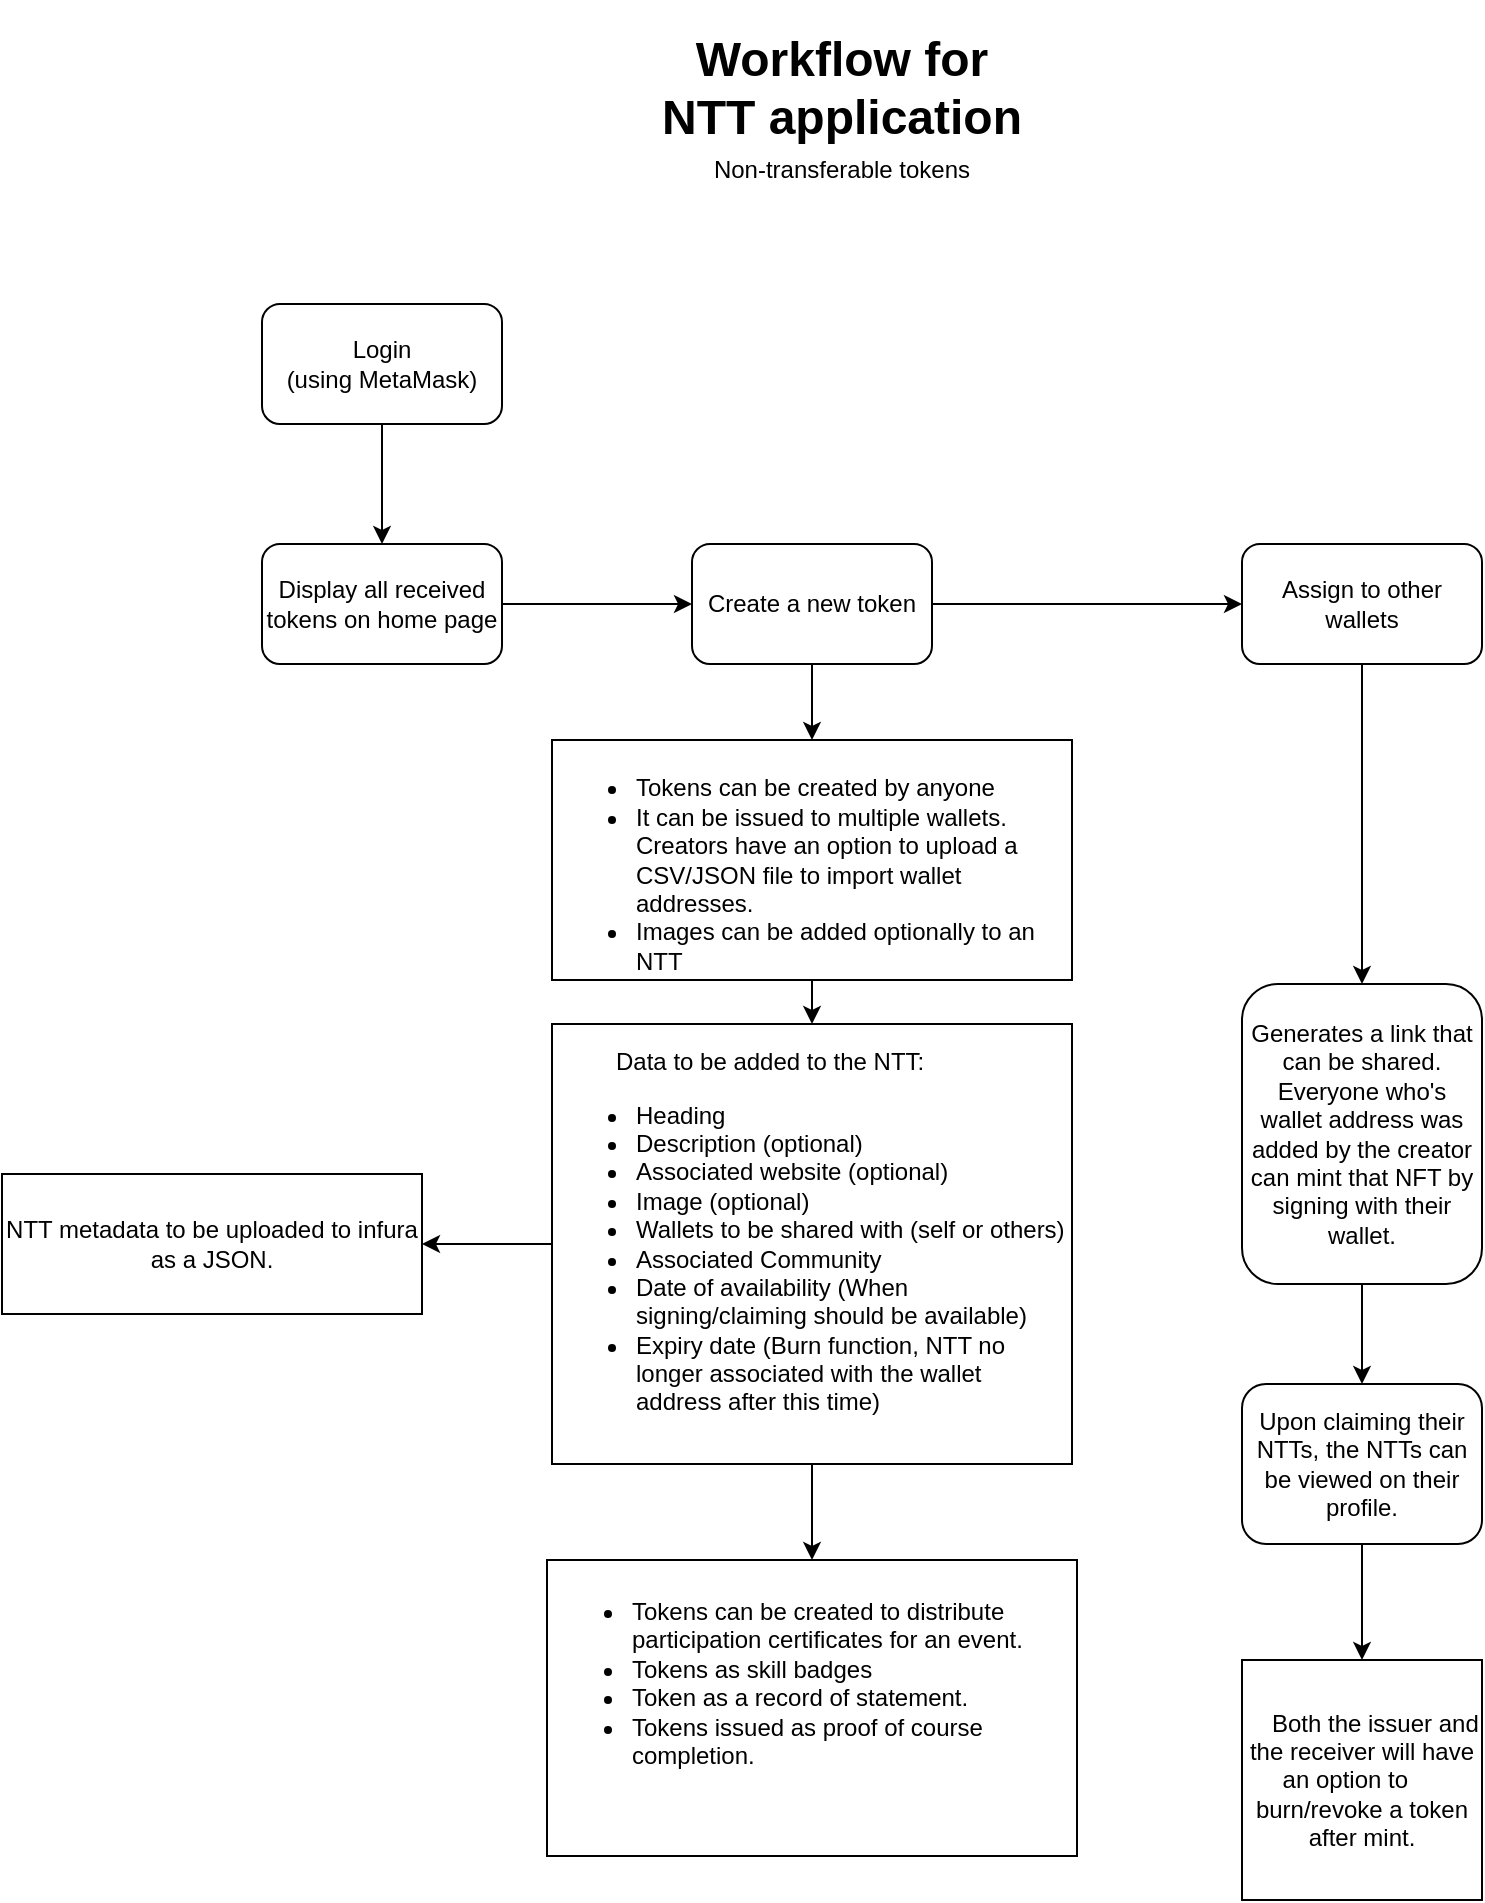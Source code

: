 <mxfile version="17.2.4" type="github">
  <diagram id="S8oW50O5ISu4FEKs-lQf" name="Page-1">
    <mxGraphModel dx="1230" dy="600" grid="1" gridSize="10" guides="1" tooltips="1" connect="1" arrows="1" fold="1" page="1" pageScale="1" pageWidth="850" pageHeight="1100" math="0" shadow="0">
      <root>
        <mxCell id="0" />
        <mxCell id="1" parent="0" />
        <mxCell id="YjIuEHThG9GDhmDaI0j2-3" value="" style="edgeStyle=orthogonalEdgeStyle;rounded=0;orthogonalLoop=1;jettySize=auto;html=1;" parent="1" source="YjIuEHThG9GDhmDaI0j2-1" target="YjIuEHThG9GDhmDaI0j2-2" edge="1">
          <mxGeometry relative="1" as="geometry" />
        </mxCell>
        <mxCell id="YjIuEHThG9GDhmDaI0j2-1" value="Login&lt;br&gt;(using MetaMask)" style="rounded=1;whiteSpace=wrap;html=1;" parent="1" vertex="1">
          <mxGeometry x="140" y="192" width="120" height="60" as="geometry" />
        </mxCell>
        <mxCell id="YjIuEHThG9GDhmDaI0j2-5" value="" style="edgeStyle=orthogonalEdgeStyle;rounded=0;orthogonalLoop=1;jettySize=auto;html=1;" parent="1" source="YjIuEHThG9GDhmDaI0j2-2" target="YjIuEHThG9GDhmDaI0j2-4" edge="1">
          <mxGeometry relative="1" as="geometry" />
        </mxCell>
        <mxCell id="YjIuEHThG9GDhmDaI0j2-2" value="Display all received tokens on home page" style="rounded=1;whiteSpace=wrap;html=1;" parent="1" vertex="1">
          <mxGeometry x="140" y="312" width="120" height="60" as="geometry" />
        </mxCell>
        <mxCell id="YjIuEHThG9GDhmDaI0j2-15" style="edgeStyle=orthogonalEdgeStyle;rounded=0;orthogonalLoop=1;jettySize=auto;html=1;exitX=1;exitY=0.5;exitDx=0;exitDy=0;" parent="1" source="YjIuEHThG9GDhmDaI0j2-4" target="YjIuEHThG9GDhmDaI0j2-13" edge="1">
          <mxGeometry relative="1" as="geometry" />
        </mxCell>
        <mxCell id="d4Tpe7t1Lw4s-2PX4QYo-3" value="" style="edgeStyle=orthogonalEdgeStyle;rounded=0;orthogonalLoop=1;jettySize=auto;html=1;" edge="1" parent="1" source="YjIuEHThG9GDhmDaI0j2-4" target="YjIuEHThG9GDhmDaI0j2-11">
          <mxGeometry relative="1" as="geometry" />
        </mxCell>
        <mxCell id="YjIuEHThG9GDhmDaI0j2-4" value="Create a new token" style="rounded=1;whiteSpace=wrap;html=1;" parent="1" vertex="1">
          <mxGeometry x="355" y="312" width="120" height="60" as="geometry" />
        </mxCell>
        <mxCell id="YjIuEHThG9GDhmDaI0j2-21" value="" style="edgeStyle=orthogonalEdgeStyle;rounded=0;orthogonalLoop=1;jettySize=auto;html=1;" parent="1" source="YjIuEHThG9GDhmDaI0j2-11" target="YjIuEHThG9GDhmDaI0j2-20" edge="1">
          <mxGeometry relative="1" as="geometry" />
        </mxCell>
        <mxCell id="YjIuEHThG9GDhmDaI0j2-11" value="&lt;br&gt;&lt;br&gt;&lt;ul style=&quot;color: rgb(0 , 0 , 0) ; font-family: &amp;#34;helvetica&amp;#34; ; font-size: 12px ; font-style: normal ; font-weight: 400 ; letter-spacing: normal ; text-align: left ; text-indent: 0px ; text-transform: none ; word-spacing: 0px&quot;&gt;&lt;li&gt;Tokens can be created by anyone&lt;/li&gt;&lt;li&gt;It can be issued to multiple wallets. Creators have an option to upload a CSV/JSON file to import wallet addresses.&lt;/li&gt;&lt;li&gt;Images can be added optionally to an NTT&lt;/li&gt;&lt;/ul&gt;&lt;br&gt;" style="rounded=0;whiteSpace=wrap;html=1;align=left;" parent="1" vertex="1">
          <mxGeometry x="285" y="410" width="260" height="120" as="geometry" />
        </mxCell>
        <mxCell id="YjIuEHThG9GDhmDaI0j2-17" value="" style="edgeStyle=orthogonalEdgeStyle;rounded=0;orthogonalLoop=1;jettySize=auto;html=1;" parent="1" source="YjIuEHThG9GDhmDaI0j2-13" target="YjIuEHThG9GDhmDaI0j2-16" edge="1">
          <mxGeometry relative="1" as="geometry" />
        </mxCell>
        <mxCell id="YjIuEHThG9GDhmDaI0j2-13" value="Assign to other wallets" style="rounded=1;whiteSpace=wrap;html=1;align=center;" parent="1" vertex="1">
          <mxGeometry x="630" y="312" width="120" height="60" as="geometry" />
        </mxCell>
        <mxCell id="YjIuEHThG9GDhmDaI0j2-19" value="" style="edgeStyle=orthogonalEdgeStyle;rounded=0;orthogonalLoop=1;jettySize=auto;html=1;" parent="1" source="YjIuEHThG9GDhmDaI0j2-16" target="YjIuEHThG9GDhmDaI0j2-18" edge="1">
          <mxGeometry relative="1" as="geometry" />
        </mxCell>
        <mxCell id="YjIuEHThG9GDhmDaI0j2-16" value="Generates a link that can be shared. Everyone who&#39;s wallet address was added by the creator can mint that NFT by signing with their wallet." style="rounded=1;whiteSpace=wrap;html=1;align=center;" parent="1" vertex="1">
          <mxGeometry x="630" y="532" width="120" height="150" as="geometry" />
        </mxCell>
        <mxCell id="d4Tpe7t1Lw4s-2PX4QYo-6" value="" style="edgeStyle=orthogonalEdgeStyle;rounded=0;orthogonalLoop=1;jettySize=auto;html=1;" edge="1" parent="1" source="YjIuEHThG9GDhmDaI0j2-18" target="d4Tpe7t1Lw4s-2PX4QYo-1">
          <mxGeometry relative="1" as="geometry" />
        </mxCell>
        <mxCell id="YjIuEHThG9GDhmDaI0j2-18" value="Upon claiming their NTTs, the NTTs can be viewed on their profile." style="rounded=1;whiteSpace=wrap;html=1;align=center;" parent="1" vertex="1">
          <mxGeometry x="630" y="732" width="120" height="80" as="geometry" />
        </mxCell>
        <mxCell id="d4Tpe7t1Lw4s-2PX4QYo-7" value="" style="edgeStyle=orthogonalEdgeStyle;rounded=0;orthogonalLoop=1;jettySize=auto;html=1;" edge="1" parent="1" source="YjIuEHThG9GDhmDaI0j2-20" target="d4Tpe7t1Lw4s-2PX4QYo-5">
          <mxGeometry relative="1" as="geometry" />
        </mxCell>
        <mxCell id="d4Tpe7t1Lw4s-2PX4QYo-8" value="" style="edgeStyle=orthogonalEdgeStyle;rounded=0;orthogonalLoop=1;jettySize=auto;html=1;" edge="1" parent="1" source="YjIuEHThG9GDhmDaI0j2-20" target="d4Tpe7t1Lw4s-2PX4QYo-4">
          <mxGeometry relative="1" as="geometry" />
        </mxCell>
        <mxCell id="YjIuEHThG9GDhmDaI0j2-20" value="&amp;nbsp; &amp;nbsp; &amp;nbsp; &amp;nbsp; &amp;nbsp;Data to be added to the NTT:&lt;br&gt;&lt;ul&gt;&lt;li&gt;Heading&lt;/li&gt;&lt;li&gt;Description (optional)&lt;/li&gt;&lt;li&gt;Associated website (optional)&lt;/li&gt;&lt;li&gt;Image (optional)&lt;/li&gt;&lt;li&gt;Wallets to be shared with (self or others)&lt;/li&gt;&lt;li&gt;Associated Community&lt;/li&gt;&lt;li&gt;Date of availability (When signing/claiming should be available)&lt;/li&gt;&lt;li&gt;Expiry date (Burn function, NTT no longer associated with the wallet address after this time)&lt;/li&gt;&lt;/ul&gt;" style="rounded=0;whiteSpace=wrap;html=1;align=left;" parent="1" vertex="1">
          <mxGeometry x="285" y="552" width="260" height="220" as="geometry" />
        </mxCell>
        <mxCell id="YjIuEHThG9GDhmDaI0j2-22" value="&lt;h1&gt;Workflow for NTT application&lt;/h1&gt;" style="text;html=1;strokeColor=none;fillColor=none;spacing=5;spacingTop=-20;whiteSpace=wrap;overflow=hidden;rounded=0;align=center;" parent="1" vertex="1">
          <mxGeometry x="330" y="50" width="200" height="120" as="geometry" />
        </mxCell>
        <mxCell id="YjIuEHThG9GDhmDaI0j2-23" value="Non-transferable tokens" style="text;html=1;strokeColor=none;fillColor=none;align=center;verticalAlign=middle;whiteSpace=wrap;rounded=0;" parent="1" vertex="1">
          <mxGeometry x="340" y="110" width="180" height="30" as="geometry" />
        </mxCell>
        <mxCell id="d4Tpe7t1Lw4s-2PX4QYo-1" value="&lt;span&gt;&amp;nbsp; &amp;nbsp; Both the issuer and the receiver will have an option to&amp;nbsp; &amp;nbsp; &amp;nbsp; burn/revoke a token after mint.&lt;/span&gt;" style="rounded=0;whiteSpace=wrap;html=1;align=center;" vertex="1" parent="1">
          <mxGeometry x="630" y="870" width="120" height="120" as="geometry" />
        </mxCell>
        <mxCell id="d4Tpe7t1Lw4s-2PX4QYo-4" value="NTT metadata to be uploaded to infura as a JSON." style="rounded=0;whiteSpace=wrap;html=1;" vertex="1" parent="1">
          <mxGeometry x="10" y="627" width="210" height="70" as="geometry" />
        </mxCell>
        <mxCell id="d4Tpe7t1Lw4s-2PX4QYo-5" value="&lt;ul&gt;&lt;li&gt;Tokens can be created to distribute participation certificates for an event.&lt;/li&gt;&lt;li&gt;Tokens as skill badges&lt;/li&gt;&lt;li&gt;Token as a record of statement.&lt;/li&gt;&lt;li&gt;Tokens issued as proof of course completion.&amp;nbsp;&lt;/li&gt;&lt;/ul&gt;" style="rounded=0;whiteSpace=wrap;html=1;align=left;verticalAlign=top;" vertex="1" parent="1">
          <mxGeometry x="282.5" y="820" width="265" height="148" as="geometry" />
        </mxCell>
      </root>
    </mxGraphModel>
  </diagram>
</mxfile>

